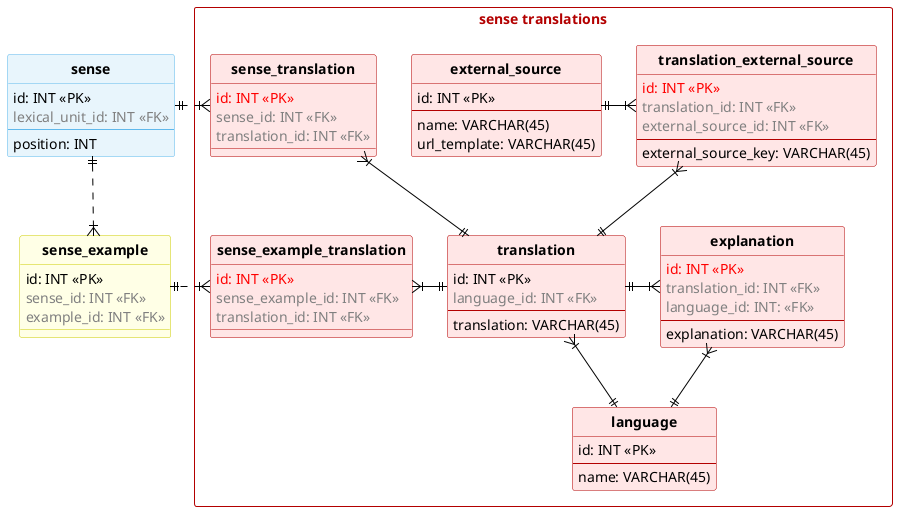 @startuml ER

skinparam class {
  backgroundColor white
  backgroundColor<<sense>> #e8f5fc
  backgroundColor<<sense_frame>> #f9ecf9
  backgroundColor<<lexical_unit>> #f9ffe6
  backgroundColor<<syntactic_structure>> #f9f2ec
  backgroundColor<<morphological>> #e6ffe6
  backgroundColor<<example>> #ffffe6
  backgroundColor<<feature>> #f2f2f2
  backgroundColor<<multilingual>> #ffe6e6
  backgroundColor<<connections>> #fff0e6
  borderColor black
  borderColor<<sense>> #5FB8EC
  borderColor<<sense_frame>> #d477d4
  borderColor<<lexical_unit>> #9ccc00
  borderColor<<syntactic_structure>> #996633
  borderColor<<morphological>> #00b300
  borderColor<<example>> #cccc00
  borderColor<<feature>> #737373
  borderColor<<multilingual>> #b30000
  borderColor<<connections>> #e65c00
  arrowColor black
}

skinparam rectangle {
  backgroundColor white
  borderColor<<sense>> #5FB8EC
  borderColor<<sense_frame>> #d477d4
  borderColor<<lexical_unit>> #9ccc00
  borderColor<<syntactic_structure>> #996633
  borderColor<<morphological>> #00b300
  borderColor<<example>> #cccc00
  borderColor<<feature>> #737373
  borderColor<<multilingual>> #b30000
  borderColor<<connections>> #e65c00
}

skinparam backgroundcolor transparent
'left to right direction
hide circle
hide stereotype
'hide members


rectangle "<color:#b30000>sense translations" <<multilingual>> {
  entity "<U+0020>**sense_example_translation** " as sense_example_translation <<multilingual>> {
    <color:red>id: INT <<PK>>
    <color:#gray>sense_example_id: INT <<FK>>
    <color:#gray>translation_id: INT <<FK>>
  }

  entity "**translation**" as translation <<multilingual>> {
    id: INT <<PK>>
    <color:#gray>language_id: INT <<FK>>
    --
    translation: VARCHAR(45)
  }

  entity "**language**" as language <<multilingual>> {
    id: INT <<PK>>
    --
    name: VARCHAR(45)
  }

  entity "**explanation**" as explanation <<multilingual>> {
    <color:red>id: INT <<PK>>
    <color:#gray>translation_id: INT <<FK>>
    <color:#gray>language_id: INT: <<FK>>
    --
    explanation: VARCHAR(45)
  }

  entity "**external_source**" as external_source <<multilingual>> {
    id: INT <<PK>>
    --
    name: VARCHAR(45)
    url_template: VARCHAR(45)
  }

  entity "<U+0020>**translation_external_source** " as translation_external_source <<multilingual>> {
    <color:red>id: INT <<PK>>
    <color:#gray>translation_id: INT <<FK>>
    <color:#gray>external_source_id: INT <<FK>>
    --
    external_source_key: VARCHAR(45)
  }

  entity "**sense_translation**" as sense_translation <<multilingual>> {
    <color:red>id: INT <<PK>>
    <color:#gray>sense_id: INT <<FK>>
    <color:#gray>translation_id: INT <<FK>>
  }

  sense_example_translation }|-right-|| translation
  translation }|-down-|| language
  explanation }|-left-|| translation
  explanation }|--|| language
  translation_external_source }|-left-|| external_source
  translation_external_source }|--|| translation
  sense_translation }|--|| translation
}

entity "<U+0020>**sense** " as sense <<sense>> {
  id: INT <<PK>>
  <color:#gray>lexical_unit_id: INT <<FK>>
  --
  position: INT
}

entity "<U+0020>**sense_example** " as sense_example <<example>> {
  id: INT <<PK>>
  <color:#gray>sense_id: INT <<FK>>
  <color:#gray>example_id: INT <<FK>>
}

sense_translation }|.right.|| sense

sense_example }|.up.|| sense

sense_example_translation }|.right.|| sense_example

@enduml